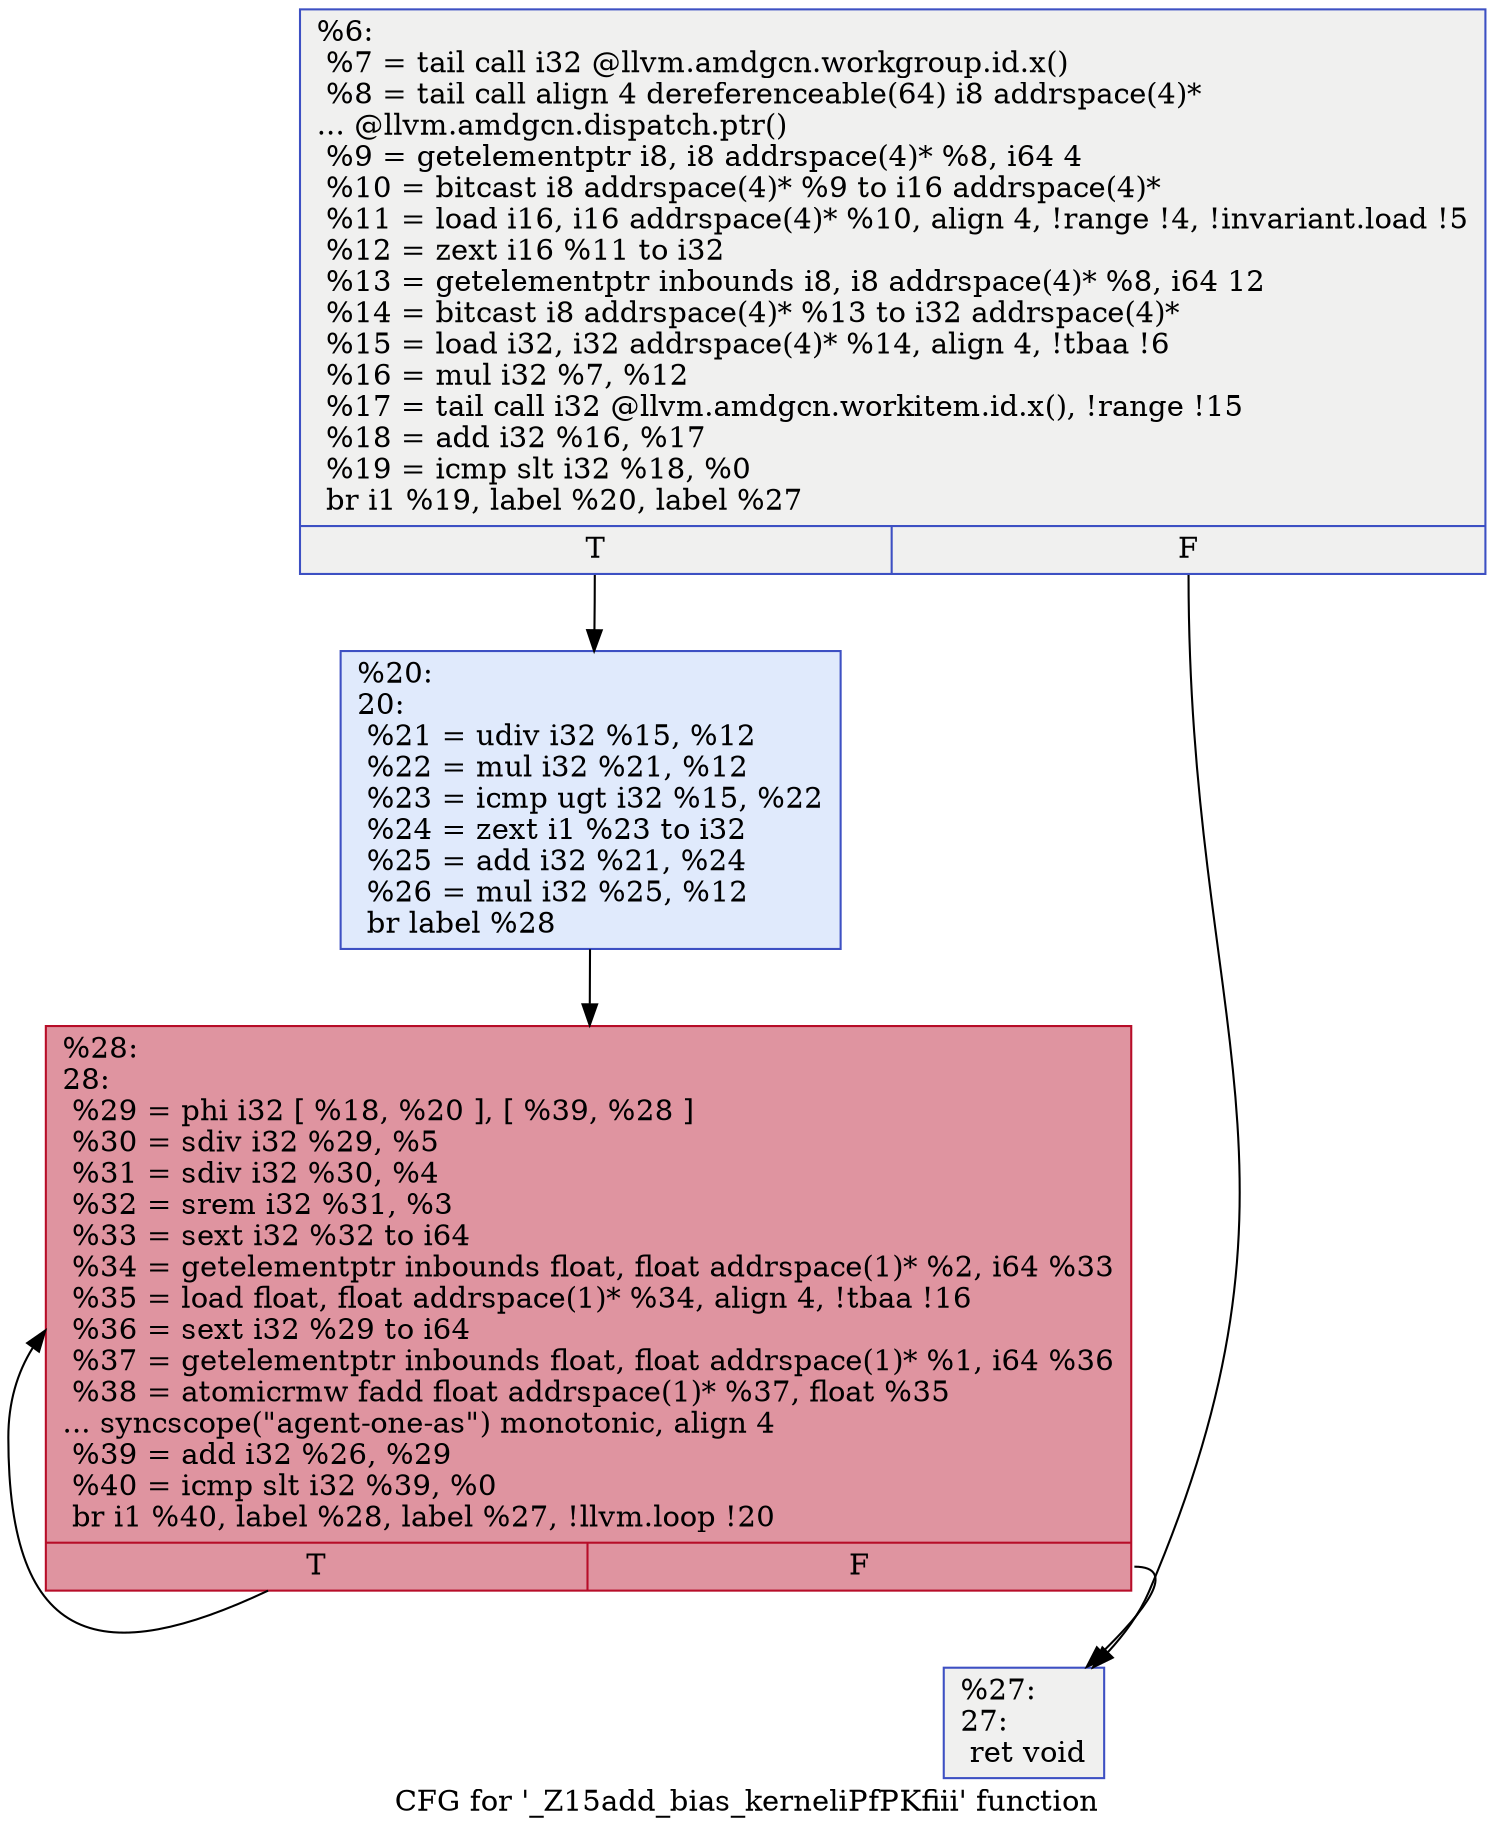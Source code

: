 digraph "CFG for '_Z15add_bias_kerneliPfPKfiii' function" {
	label="CFG for '_Z15add_bias_kerneliPfPKfiii' function";

	Node0x488e570 [shape=record,color="#3d50c3ff", style=filled, fillcolor="#dedcdb70",label="{%6:\l  %7 = tail call i32 @llvm.amdgcn.workgroup.id.x()\l  %8 = tail call align 4 dereferenceable(64) i8 addrspace(4)*\l... @llvm.amdgcn.dispatch.ptr()\l  %9 = getelementptr i8, i8 addrspace(4)* %8, i64 4\l  %10 = bitcast i8 addrspace(4)* %9 to i16 addrspace(4)*\l  %11 = load i16, i16 addrspace(4)* %10, align 4, !range !4, !invariant.load !5\l  %12 = zext i16 %11 to i32\l  %13 = getelementptr inbounds i8, i8 addrspace(4)* %8, i64 12\l  %14 = bitcast i8 addrspace(4)* %13 to i32 addrspace(4)*\l  %15 = load i32, i32 addrspace(4)* %14, align 4, !tbaa !6\l  %16 = mul i32 %7, %12\l  %17 = tail call i32 @llvm.amdgcn.workitem.id.x(), !range !15\l  %18 = add i32 %16, %17\l  %19 = icmp slt i32 %18, %0\l  br i1 %19, label %20, label %27\l|{<s0>T|<s1>F}}"];
	Node0x488e570:s0 -> Node0x48907c0;
	Node0x488e570:s1 -> Node0x4890850;
	Node0x48907c0 [shape=record,color="#3d50c3ff", style=filled, fillcolor="#b9d0f970",label="{%20:\l20:                                               \l  %21 = udiv i32 %15, %12\l  %22 = mul i32 %21, %12\l  %23 = icmp ugt i32 %15, %22\l  %24 = zext i1 %23 to i32\l  %25 = add i32 %21, %24\l  %26 = mul i32 %25, %12\l  br label %28\l}"];
	Node0x48907c0 -> Node0x4890cd0;
	Node0x4890850 [shape=record,color="#3d50c3ff", style=filled, fillcolor="#dedcdb70",label="{%27:\l27:                                               \l  ret void\l}"];
	Node0x4890cd0 [shape=record,color="#b70d28ff", style=filled, fillcolor="#b70d2870",label="{%28:\l28:                                               \l  %29 = phi i32 [ %18, %20 ], [ %39, %28 ]\l  %30 = sdiv i32 %29, %5\l  %31 = sdiv i32 %30, %4\l  %32 = srem i32 %31, %3\l  %33 = sext i32 %32 to i64\l  %34 = getelementptr inbounds float, float addrspace(1)* %2, i64 %33\l  %35 = load float, float addrspace(1)* %34, align 4, !tbaa !16\l  %36 = sext i32 %29 to i64\l  %37 = getelementptr inbounds float, float addrspace(1)* %1, i64 %36\l  %38 = atomicrmw fadd float addrspace(1)* %37, float %35\l... syncscope(\"agent-one-as\") monotonic, align 4\l  %39 = add i32 %26, %29\l  %40 = icmp slt i32 %39, %0\l  br i1 %40, label %28, label %27, !llvm.loop !20\l|{<s0>T|<s1>F}}"];
	Node0x4890cd0:s0 -> Node0x4890cd0;
	Node0x4890cd0:s1 -> Node0x4890850;
}
